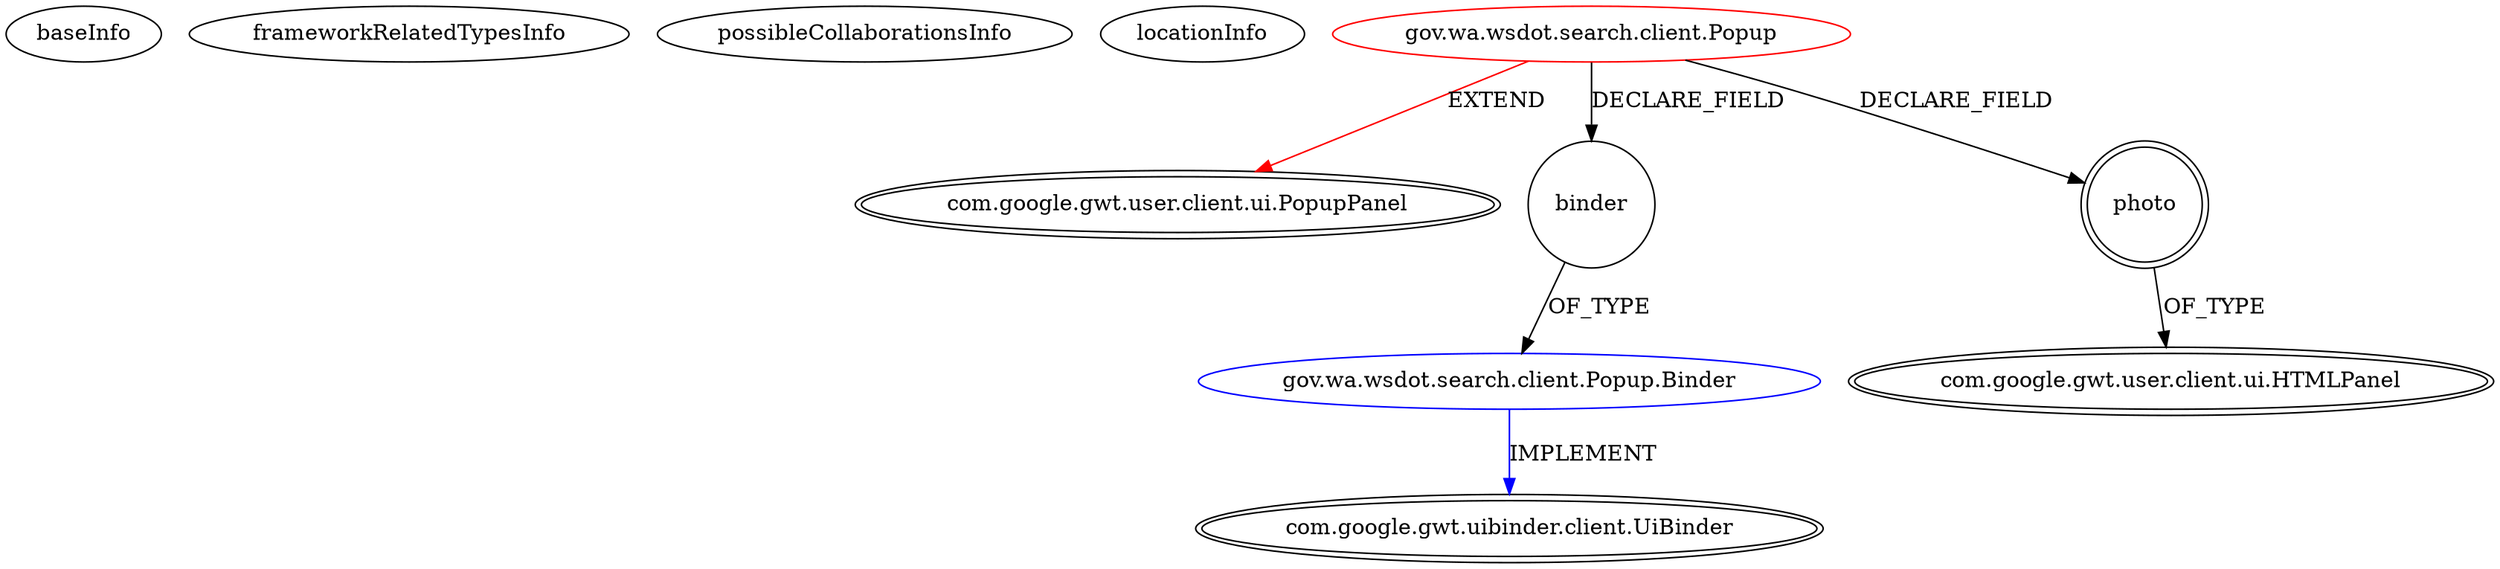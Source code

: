 digraph {
baseInfo[graphId=443,category="extension_graph",isAnonymous=false,possibleRelation=true]
frameworkRelatedTypesInfo[0="com.google.gwt.user.client.ui.PopupPanel"]
possibleCollaborationsInfo[0="443~FIELD_DECLARATION-~com.google.gwt.user.client.ui.PopupPanel ~com.google.gwt.uibinder.client.UiBinder ~false~false"]
locationInfo[projectName="WSDOT-WSDOT-Search-GWT",filePath="/WSDOT-WSDOT-Search-GWT/WSDOT-Search-GWT-master/src/gov/wa/wsdot/search/client/Popup.java",contextSignature="Popup",graphId="443"]
0[label="gov.wa.wsdot.search.client.Popup",vertexType="ROOT_CLIENT_CLASS_DECLARATION",isFrameworkType=false,color=red]
1[label="com.google.gwt.user.client.ui.PopupPanel",vertexType="FRAMEWORK_CLASS_TYPE",isFrameworkType=true,peripheries=2]
2[label="binder",vertexType="FIELD_DECLARATION",isFrameworkType=false,shape=circle]
3[label="gov.wa.wsdot.search.client.Popup.Binder",vertexType="REFERENCE_CLIENT_CLASS_DECLARATION",isFrameworkType=false,color=blue]
4[label="com.google.gwt.uibinder.client.UiBinder",vertexType="FRAMEWORK_INTERFACE_TYPE",isFrameworkType=true,peripheries=2]
5[label="photo",vertexType="FIELD_DECLARATION",isFrameworkType=true,peripheries=2,shape=circle]
6[label="com.google.gwt.user.client.ui.HTMLPanel",vertexType="FRAMEWORK_CLASS_TYPE",isFrameworkType=true,peripheries=2]
0->1[label="EXTEND",color=red]
0->2[label="DECLARE_FIELD"]
3->4[label="IMPLEMENT",color=blue]
2->3[label="OF_TYPE"]
0->5[label="DECLARE_FIELD"]
5->6[label="OF_TYPE"]
}
